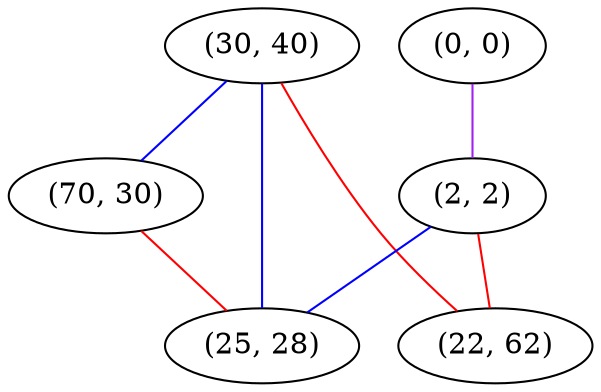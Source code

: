 graph "" {
"(0, 0)";
"(30, 40)";
"(70, 30)";
"(2, 2)";
"(25, 28)";
"(22, 62)";
"(0, 0)" -- "(2, 2)"  [color=purple, key=0, weight=4];
"(30, 40)" -- "(70, 30)"  [color=blue, key=0, weight=3];
"(30, 40)" -- "(25, 28)"  [color=blue, key=0, weight=3];
"(30, 40)" -- "(22, 62)"  [color=red, key=0, weight=1];
"(70, 30)" -- "(25, 28)"  [color=red, key=0, weight=1];
"(2, 2)" -- "(25, 28)"  [color=blue, key=0, weight=3];
"(2, 2)" -- "(22, 62)"  [color=red, key=0, weight=1];
}
